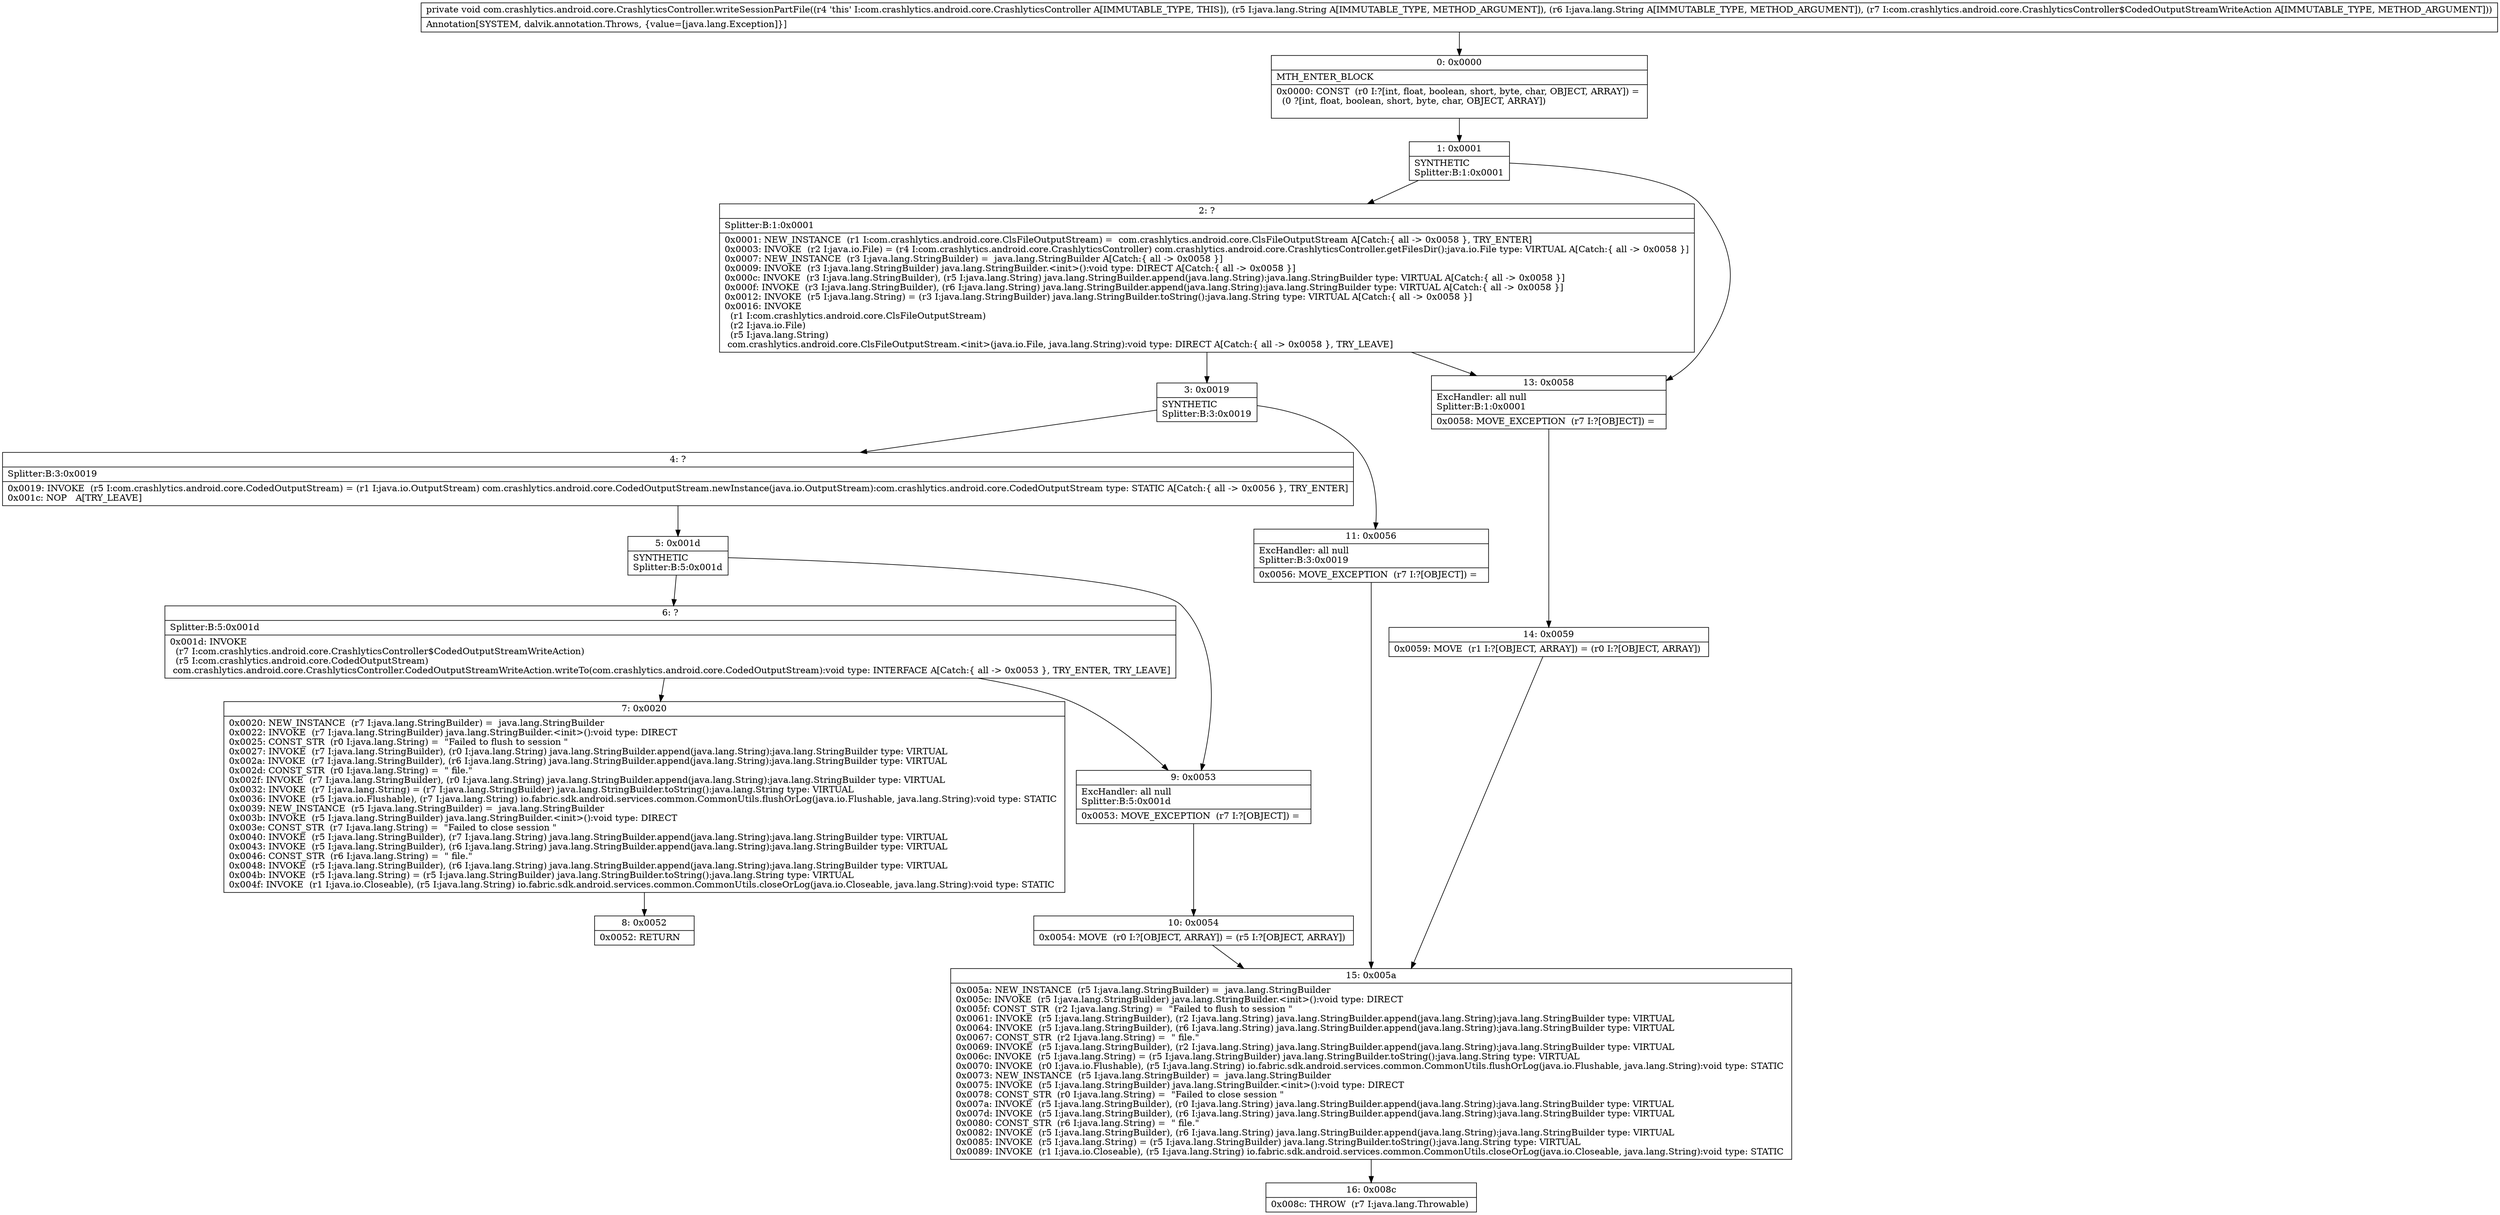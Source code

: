 digraph "CFG forcom.crashlytics.android.core.CrashlyticsController.writeSessionPartFile(Ljava\/lang\/String;Ljava\/lang\/String;Lcom\/crashlytics\/android\/core\/CrashlyticsController$CodedOutputStreamWriteAction;)V" {
Node_0 [shape=record,label="{0\:\ 0x0000|MTH_ENTER_BLOCK\l|0x0000: CONST  (r0 I:?[int, float, boolean, short, byte, char, OBJECT, ARRAY]) = \l  (0 ?[int, float, boolean, short, byte, char, OBJECT, ARRAY])\l \l}"];
Node_1 [shape=record,label="{1\:\ 0x0001|SYNTHETIC\lSplitter:B:1:0x0001\l}"];
Node_2 [shape=record,label="{2\:\ ?|Splitter:B:1:0x0001\l|0x0001: NEW_INSTANCE  (r1 I:com.crashlytics.android.core.ClsFileOutputStream) =  com.crashlytics.android.core.ClsFileOutputStream A[Catch:\{ all \-\> 0x0058 \}, TRY_ENTER]\l0x0003: INVOKE  (r2 I:java.io.File) = (r4 I:com.crashlytics.android.core.CrashlyticsController) com.crashlytics.android.core.CrashlyticsController.getFilesDir():java.io.File type: VIRTUAL A[Catch:\{ all \-\> 0x0058 \}]\l0x0007: NEW_INSTANCE  (r3 I:java.lang.StringBuilder) =  java.lang.StringBuilder A[Catch:\{ all \-\> 0x0058 \}]\l0x0009: INVOKE  (r3 I:java.lang.StringBuilder) java.lang.StringBuilder.\<init\>():void type: DIRECT A[Catch:\{ all \-\> 0x0058 \}]\l0x000c: INVOKE  (r3 I:java.lang.StringBuilder), (r5 I:java.lang.String) java.lang.StringBuilder.append(java.lang.String):java.lang.StringBuilder type: VIRTUAL A[Catch:\{ all \-\> 0x0058 \}]\l0x000f: INVOKE  (r3 I:java.lang.StringBuilder), (r6 I:java.lang.String) java.lang.StringBuilder.append(java.lang.String):java.lang.StringBuilder type: VIRTUAL A[Catch:\{ all \-\> 0x0058 \}]\l0x0012: INVOKE  (r5 I:java.lang.String) = (r3 I:java.lang.StringBuilder) java.lang.StringBuilder.toString():java.lang.String type: VIRTUAL A[Catch:\{ all \-\> 0x0058 \}]\l0x0016: INVOKE  \l  (r1 I:com.crashlytics.android.core.ClsFileOutputStream)\l  (r2 I:java.io.File)\l  (r5 I:java.lang.String)\l com.crashlytics.android.core.ClsFileOutputStream.\<init\>(java.io.File, java.lang.String):void type: DIRECT A[Catch:\{ all \-\> 0x0058 \}, TRY_LEAVE]\l}"];
Node_3 [shape=record,label="{3\:\ 0x0019|SYNTHETIC\lSplitter:B:3:0x0019\l}"];
Node_4 [shape=record,label="{4\:\ ?|Splitter:B:3:0x0019\l|0x0019: INVOKE  (r5 I:com.crashlytics.android.core.CodedOutputStream) = (r1 I:java.io.OutputStream) com.crashlytics.android.core.CodedOutputStream.newInstance(java.io.OutputStream):com.crashlytics.android.core.CodedOutputStream type: STATIC A[Catch:\{ all \-\> 0x0056 \}, TRY_ENTER]\l0x001c: NOP   A[TRY_LEAVE]\l}"];
Node_5 [shape=record,label="{5\:\ 0x001d|SYNTHETIC\lSplitter:B:5:0x001d\l}"];
Node_6 [shape=record,label="{6\:\ ?|Splitter:B:5:0x001d\l|0x001d: INVOKE  \l  (r7 I:com.crashlytics.android.core.CrashlyticsController$CodedOutputStreamWriteAction)\l  (r5 I:com.crashlytics.android.core.CodedOutputStream)\l com.crashlytics.android.core.CrashlyticsController.CodedOutputStreamWriteAction.writeTo(com.crashlytics.android.core.CodedOutputStream):void type: INTERFACE A[Catch:\{ all \-\> 0x0053 \}, TRY_ENTER, TRY_LEAVE]\l}"];
Node_7 [shape=record,label="{7\:\ 0x0020|0x0020: NEW_INSTANCE  (r7 I:java.lang.StringBuilder) =  java.lang.StringBuilder \l0x0022: INVOKE  (r7 I:java.lang.StringBuilder) java.lang.StringBuilder.\<init\>():void type: DIRECT \l0x0025: CONST_STR  (r0 I:java.lang.String) =  \"Failed to flush to session \" \l0x0027: INVOKE  (r7 I:java.lang.StringBuilder), (r0 I:java.lang.String) java.lang.StringBuilder.append(java.lang.String):java.lang.StringBuilder type: VIRTUAL \l0x002a: INVOKE  (r7 I:java.lang.StringBuilder), (r6 I:java.lang.String) java.lang.StringBuilder.append(java.lang.String):java.lang.StringBuilder type: VIRTUAL \l0x002d: CONST_STR  (r0 I:java.lang.String) =  \" file.\" \l0x002f: INVOKE  (r7 I:java.lang.StringBuilder), (r0 I:java.lang.String) java.lang.StringBuilder.append(java.lang.String):java.lang.StringBuilder type: VIRTUAL \l0x0032: INVOKE  (r7 I:java.lang.String) = (r7 I:java.lang.StringBuilder) java.lang.StringBuilder.toString():java.lang.String type: VIRTUAL \l0x0036: INVOKE  (r5 I:java.io.Flushable), (r7 I:java.lang.String) io.fabric.sdk.android.services.common.CommonUtils.flushOrLog(java.io.Flushable, java.lang.String):void type: STATIC \l0x0039: NEW_INSTANCE  (r5 I:java.lang.StringBuilder) =  java.lang.StringBuilder \l0x003b: INVOKE  (r5 I:java.lang.StringBuilder) java.lang.StringBuilder.\<init\>():void type: DIRECT \l0x003e: CONST_STR  (r7 I:java.lang.String) =  \"Failed to close session \" \l0x0040: INVOKE  (r5 I:java.lang.StringBuilder), (r7 I:java.lang.String) java.lang.StringBuilder.append(java.lang.String):java.lang.StringBuilder type: VIRTUAL \l0x0043: INVOKE  (r5 I:java.lang.StringBuilder), (r6 I:java.lang.String) java.lang.StringBuilder.append(java.lang.String):java.lang.StringBuilder type: VIRTUAL \l0x0046: CONST_STR  (r6 I:java.lang.String) =  \" file.\" \l0x0048: INVOKE  (r5 I:java.lang.StringBuilder), (r6 I:java.lang.String) java.lang.StringBuilder.append(java.lang.String):java.lang.StringBuilder type: VIRTUAL \l0x004b: INVOKE  (r5 I:java.lang.String) = (r5 I:java.lang.StringBuilder) java.lang.StringBuilder.toString():java.lang.String type: VIRTUAL \l0x004f: INVOKE  (r1 I:java.io.Closeable), (r5 I:java.lang.String) io.fabric.sdk.android.services.common.CommonUtils.closeOrLog(java.io.Closeable, java.lang.String):void type: STATIC \l}"];
Node_8 [shape=record,label="{8\:\ 0x0052|0x0052: RETURN   \l}"];
Node_9 [shape=record,label="{9\:\ 0x0053|ExcHandler: all null\lSplitter:B:5:0x001d\l|0x0053: MOVE_EXCEPTION  (r7 I:?[OBJECT]) =  \l}"];
Node_10 [shape=record,label="{10\:\ 0x0054|0x0054: MOVE  (r0 I:?[OBJECT, ARRAY]) = (r5 I:?[OBJECT, ARRAY]) \l}"];
Node_11 [shape=record,label="{11\:\ 0x0056|ExcHandler: all null\lSplitter:B:3:0x0019\l|0x0056: MOVE_EXCEPTION  (r7 I:?[OBJECT]) =  \l}"];
Node_13 [shape=record,label="{13\:\ 0x0058|ExcHandler: all null\lSplitter:B:1:0x0001\l|0x0058: MOVE_EXCEPTION  (r7 I:?[OBJECT]) =  \l}"];
Node_14 [shape=record,label="{14\:\ 0x0059|0x0059: MOVE  (r1 I:?[OBJECT, ARRAY]) = (r0 I:?[OBJECT, ARRAY]) \l}"];
Node_15 [shape=record,label="{15\:\ 0x005a|0x005a: NEW_INSTANCE  (r5 I:java.lang.StringBuilder) =  java.lang.StringBuilder \l0x005c: INVOKE  (r5 I:java.lang.StringBuilder) java.lang.StringBuilder.\<init\>():void type: DIRECT \l0x005f: CONST_STR  (r2 I:java.lang.String) =  \"Failed to flush to session \" \l0x0061: INVOKE  (r5 I:java.lang.StringBuilder), (r2 I:java.lang.String) java.lang.StringBuilder.append(java.lang.String):java.lang.StringBuilder type: VIRTUAL \l0x0064: INVOKE  (r5 I:java.lang.StringBuilder), (r6 I:java.lang.String) java.lang.StringBuilder.append(java.lang.String):java.lang.StringBuilder type: VIRTUAL \l0x0067: CONST_STR  (r2 I:java.lang.String) =  \" file.\" \l0x0069: INVOKE  (r5 I:java.lang.StringBuilder), (r2 I:java.lang.String) java.lang.StringBuilder.append(java.lang.String):java.lang.StringBuilder type: VIRTUAL \l0x006c: INVOKE  (r5 I:java.lang.String) = (r5 I:java.lang.StringBuilder) java.lang.StringBuilder.toString():java.lang.String type: VIRTUAL \l0x0070: INVOKE  (r0 I:java.io.Flushable), (r5 I:java.lang.String) io.fabric.sdk.android.services.common.CommonUtils.flushOrLog(java.io.Flushable, java.lang.String):void type: STATIC \l0x0073: NEW_INSTANCE  (r5 I:java.lang.StringBuilder) =  java.lang.StringBuilder \l0x0075: INVOKE  (r5 I:java.lang.StringBuilder) java.lang.StringBuilder.\<init\>():void type: DIRECT \l0x0078: CONST_STR  (r0 I:java.lang.String) =  \"Failed to close session \" \l0x007a: INVOKE  (r5 I:java.lang.StringBuilder), (r0 I:java.lang.String) java.lang.StringBuilder.append(java.lang.String):java.lang.StringBuilder type: VIRTUAL \l0x007d: INVOKE  (r5 I:java.lang.StringBuilder), (r6 I:java.lang.String) java.lang.StringBuilder.append(java.lang.String):java.lang.StringBuilder type: VIRTUAL \l0x0080: CONST_STR  (r6 I:java.lang.String) =  \" file.\" \l0x0082: INVOKE  (r5 I:java.lang.StringBuilder), (r6 I:java.lang.String) java.lang.StringBuilder.append(java.lang.String):java.lang.StringBuilder type: VIRTUAL \l0x0085: INVOKE  (r5 I:java.lang.String) = (r5 I:java.lang.StringBuilder) java.lang.StringBuilder.toString():java.lang.String type: VIRTUAL \l0x0089: INVOKE  (r1 I:java.io.Closeable), (r5 I:java.lang.String) io.fabric.sdk.android.services.common.CommonUtils.closeOrLog(java.io.Closeable, java.lang.String):void type: STATIC \l}"];
Node_16 [shape=record,label="{16\:\ 0x008c|0x008c: THROW  (r7 I:java.lang.Throwable) \l}"];
MethodNode[shape=record,label="{private void com.crashlytics.android.core.CrashlyticsController.writeSessionPartFile((r4 'this' I:com.crashlytics.android.core.CrashlyticsController A[IMMUTABLE_TYPE, THIS]), (r5 I:java.lang.String A[IMMUTABLE_TYPE, METHOD_ARGUMENT]), (r6 I:java.lang.String A[IMMUTABLE_TYPE, METHOD_ARGUMENT]), (r7 I:com.crashlytics.android.core.CrashlyticsController$CodedOutputStreamWriteAction A[IMMUTABLE_TYPE, METHOD_ARGUMENT]))  | Annotation[SYSTEM, dalvik.annotation.Throws, \{value=[java.lang.Exception]\}]\l}"];
MethodNode -> Node_0;
Node_0 -> Node_1;
Node_1 -> Node_2;
Node_1 -> Node_13;
Node_2 -> Node_3;
Node_2 -> Node_13;
Node_3 -> Node_4;
Node_3 -> Node_11;
Node_4 -> Node_5;
Node_5 -> Node_6;
Node_5 -> Node_9;
Node_6 -> Node_7;
Node_6 -> Node_9;
Node_7 -> Node_8;
Node_9 -> Node_10;
Node_10 -> Node_15;
Node_11 -> Node_15;
Node_13 -> Node_14;
Node_14 -> Node_15;
Node_15 -> Node_16;
}


